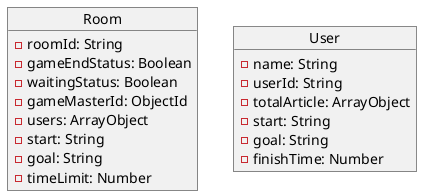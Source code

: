 @startuml mongoose_model_room
Object Room {
    - roomId: String
    - gameEndStatus: Boolean
    - waitingStatus: Boolean
    - gameMasterId: ObjectId
    - users: ArrayObject
    - start: String
    - goal: String
    - timeLimit: Number
}

Object User {
    - name: String
    - userId: String
    - totalArticle: ArrayObject
    - start: String
    - goal: String
    - finishTime: Number
}
@enduml
